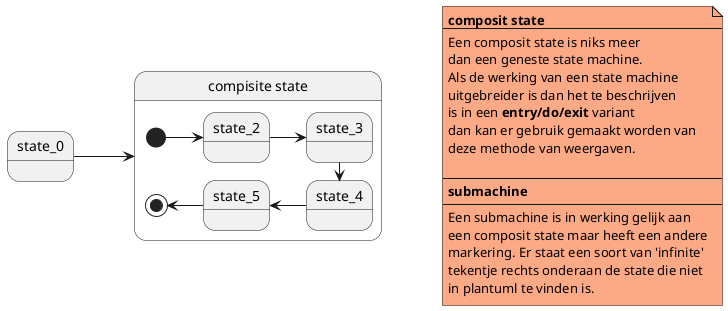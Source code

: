 @startuml
'https://plantuml.com/state-diagram

left to right direction

state_0 --> state_1

state state_1 as "compisite state"{
    [*] --> state_2
    state_2 --> state_3
    state_3 -right-> state_4
    state_4 -up-> state_5
    state_5 -up-> [*]
}

note as n1 #FCA985
    **composit state**
    --
    Een composit state is niks meer
    dan een geneste state machine.
    Als de werking van een state machine
    uitgebreider is dan het te beschrijven
    is in een **entry/do/exit** variant
    dan kan er gebruik gemaakt worden van
    deze methode van weergaven.

    --
    **submachine**
    --
    Een submachine is in werking gelijk aan
    een composit state maar heeft een andere
    markering. Er staat een soort van 'infinite'
    tekentje rechts onderaan de state die niet
    in plantuml te vinden is.
end note

n1 -[hidden]up-> state_1
n1 -[hidden]up-> state_1
@enduml